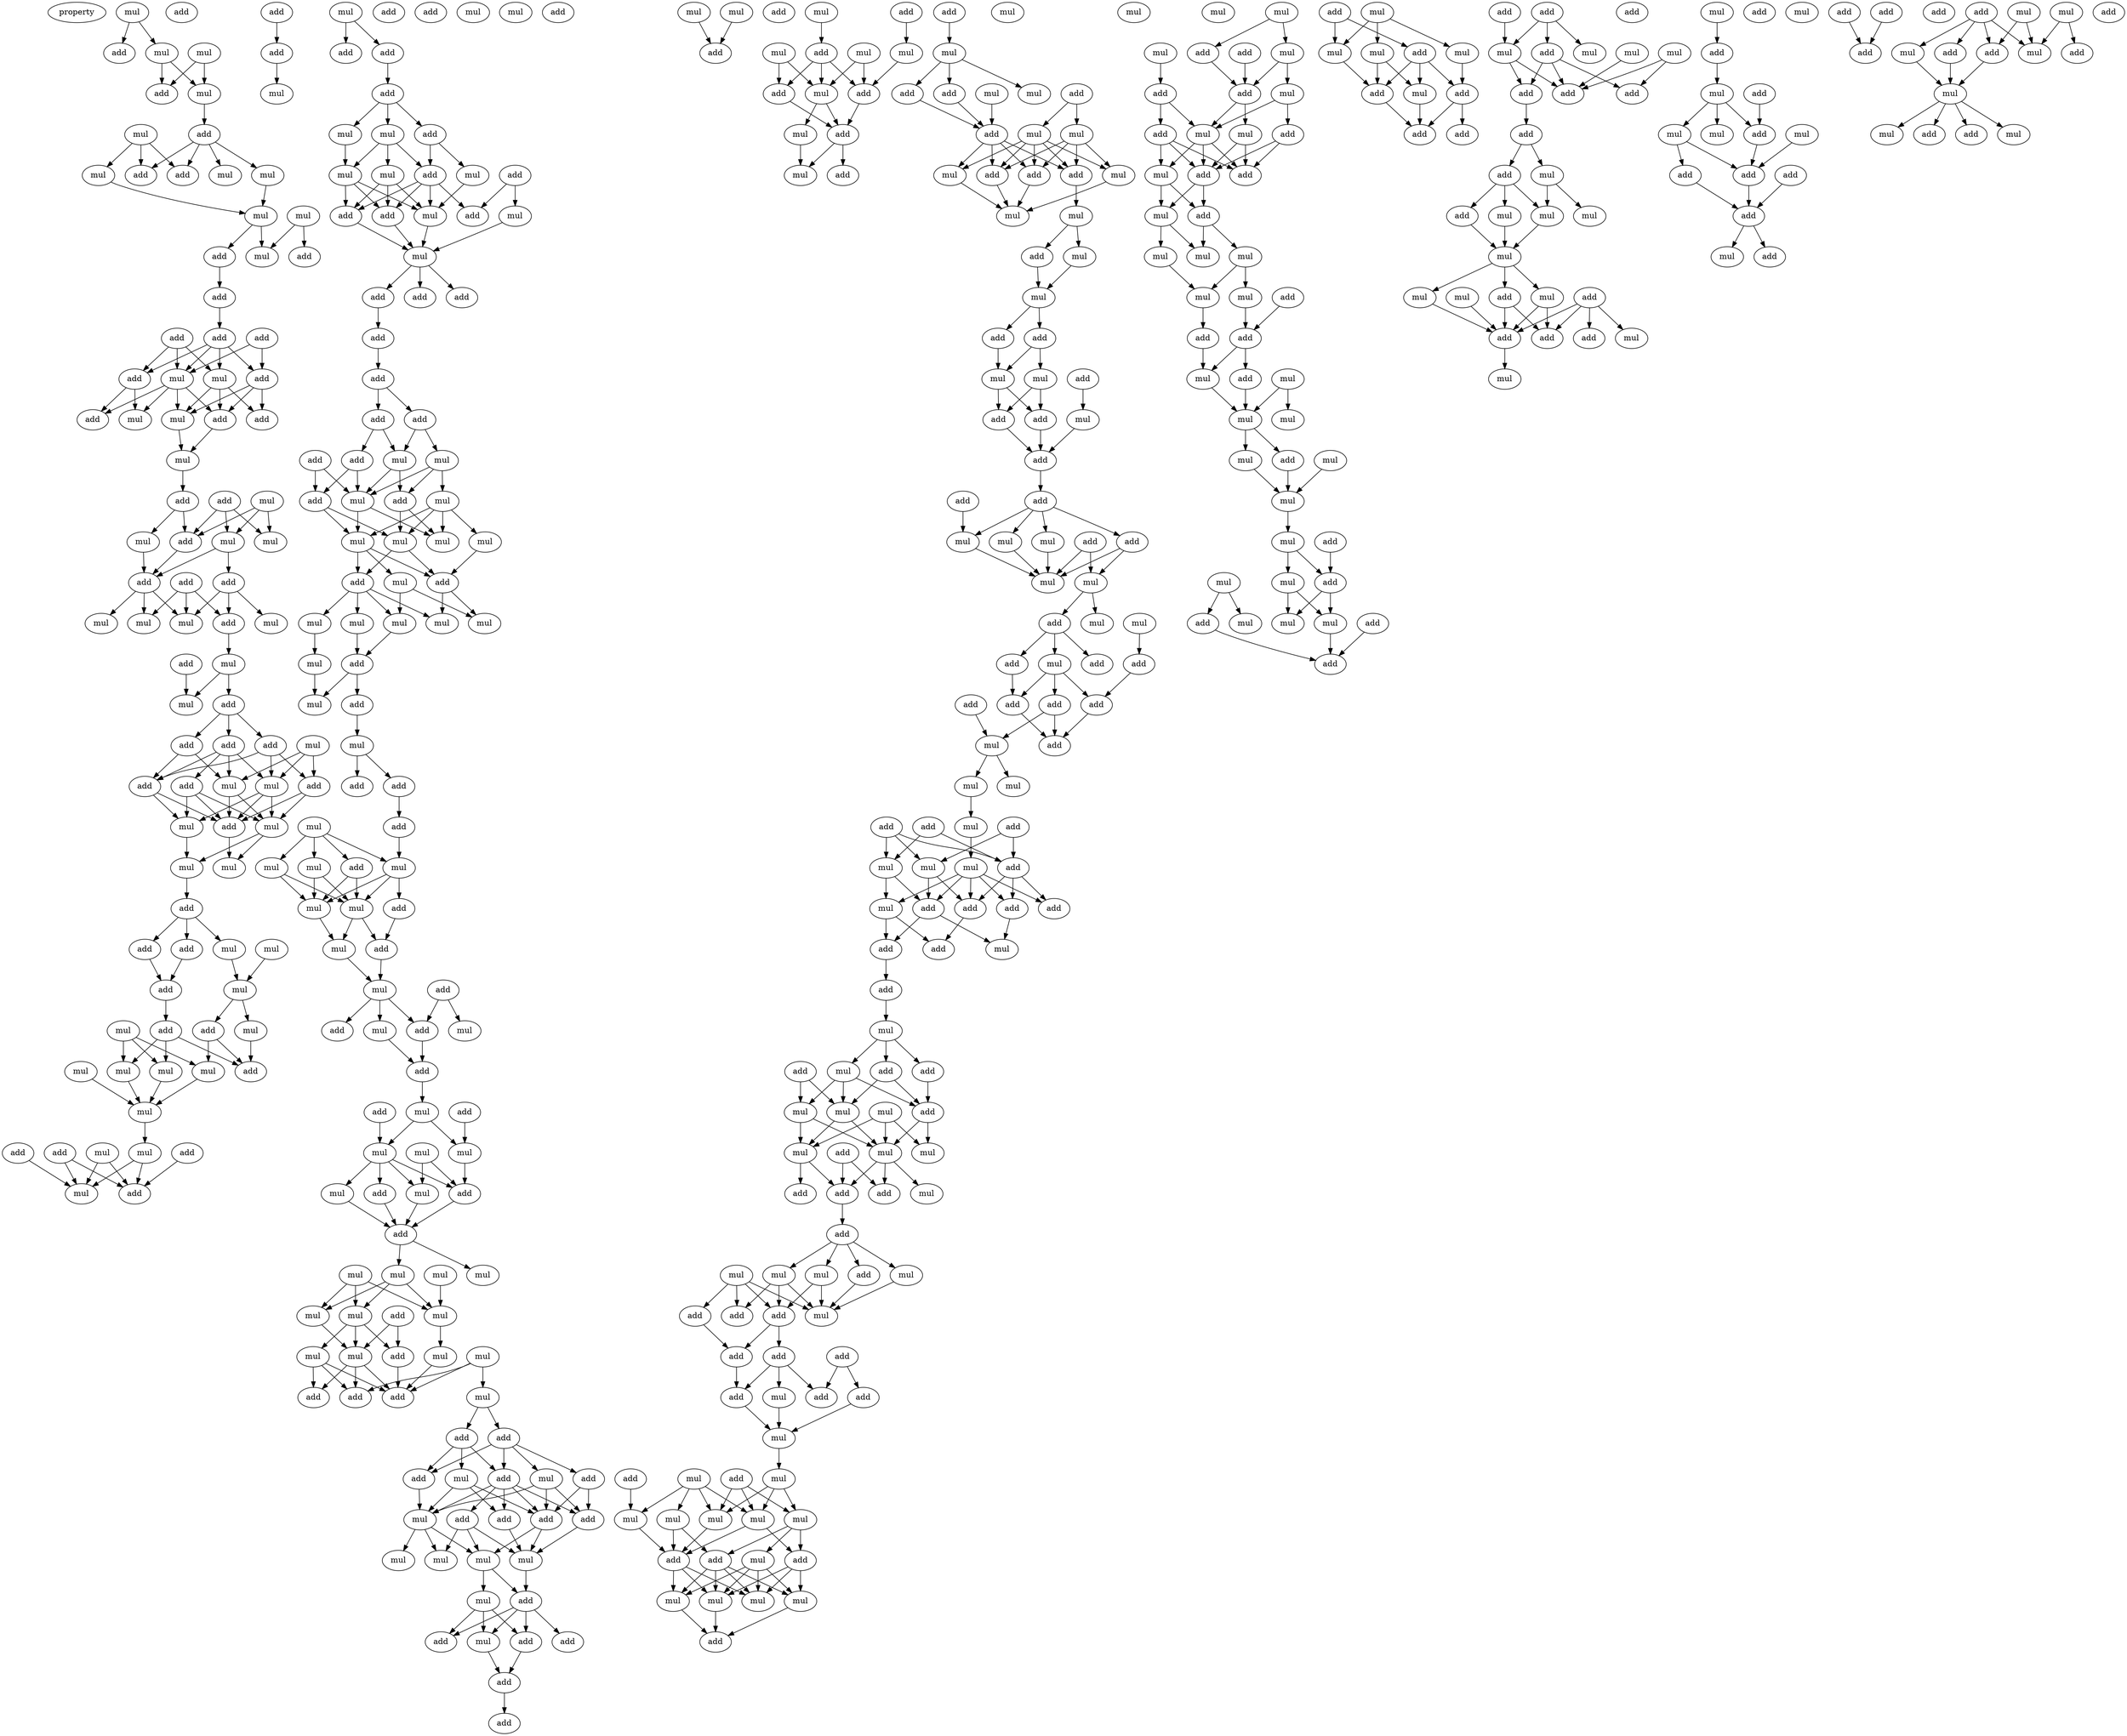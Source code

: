 digraph {
    node [fontcolor=black]
    property [mul=2,lf=1.3]
    0 [ label = mul ];
    1 [ label = mul ];
    2 [ label = mul ];
    3 [ label = add ];
    4 [ label = add ];
    5 [ label = mul ];
    6 [ label = mul ];
    7 [ label = add ];
    8 [ label = mul ];
    9 [ label = add ];
    10 [ label = mul ];
    11 [ label = mul ];
    12 [ label = add ];
    13 [ label = mul ];
    14 [ label = mul ];
    15 [ label = mul ];
    16 [ label = add ];
    17 [ label = add ];
    18 [ label = add ];
    19 [ label = add ];
    20 [ label = add ];
    21 [ label = add ];
    22 [ label = add ];
    23 [ label = mul ];
    24 [ label = add ];
    25 [ label = mul ];
    26 [ label = add ];
    27 [ label = add ];
    28 [ label = mul ];
    29 [ label = mul ];
    30 [ label = add ];
    31 [ label = mul ];
    32 [ label = mul ];
    33 [ label = add ];
    34 [ label = add ];
    35 [ label = add ];
    36 [ label = mul ];
    37 [ label = mul ];
    38 [ label = mul ];
    39 [ label = add ];
    40 [ label = add ];
    41 [ label = add ];
    42 [ label = mul ];
    43 [ label = mul ];
    44 [ label = add ];
    45 [ label = mul ];
    46 [ label = mul ];
    47 [ label = mul ];
    48 [ label = add ];
    49 [ label = mul ];
    50 [ label = add ];
    51 [ label = mul ];
    52 [ label = add ];
    53 [ label = add ];
    54 [ label = add ];
    55 [ label = add ];
    56 [ label = add ];
    57 [ label = add ];
    58 [ label = mul ];
    59 [ label = mul ];
    60 [ label = add ];
    61 [ label = mul ];
    62 [ label = mul ];
    63 [ label = mul ];
    64 [ label = mul ];
    65 [ label = add ];
    66 [ label = add ];
    67 [ label = add ];
    68 [ label = mul ];
    69 [ label = add ];
    70 [ label = mul ];
    71 [ label = add ];
    72 [ label = mul ];
    73 [ label = mul ];
    74 [ label = add ];
    75 [ label = add ];
    76 [ label = mul ];
    77 [ label = mul ];
    78 [ label = mul ];
    79 [ label = add ];
    80 [ label = mul ];
    81 [ label = mul ];
    82 [ label = mul ];
    83 [ label = add ];
    84 [ label = mul ];
    85 [ label = add ];
    86 [ label = add ];
    87 [ label = mul ];
    88 [ label = mul ];
    89 [ label = add ];
    90 [ label = add ];
    91 [ label = add ];
    92 [ label = mul ];
    93 [ label = mul ];
    94 [ label = add ];
    95 [ label = add ];
    96 [ label = add ];
    97 [ label = add ];
    98 [ label = mul ];
    99 [ label = mul ];
    100 [ label = add ];
    101 [ label = add ];
    102 [ label = add ];
    103 [ label = mul ];
    104 [ label = mul ];
    105 [ label = mul ];
    106 [ label = add ];
    107 [ label = add ];
    108 [ label = add ];
    109 [ label = mul ];
    110 [ label = add ];
    111 [ label = mul ];
    112 [ label = mul ];
    113 [ label = add ];
    114 [ label = add ];
    115 [ label = add ];
    116 [ label = add ];
    117 [ label = add ];
    118 [ label = add ];
    119 [ label = add ];
    120 [ label = add ];
    121 [ label = mul ];
    122 [ label = mul ];
    123 [ label = add ];
    124 [ label = mul ];
    125 [ label = add ];
    126 [ label = mul ];
    127 [ label = add ];
    128 [ label = mul ];
    129 [ label = mul ];
    130 [ label = mul ];
    131 [ label = mul ];
    132 [ label = mul ];
    133 [ label = add ];
    134 [ label = add ];
    135 [ label = mul ];
    136 [ label = mul ];
    137 [ label = mul ];
    138 [ label = mul ];
    139 [ label = mul ];
    140 [ label = add ];
    141 [ label = mul ];
    142 [ label = add ];
    143 [ label = mul ];
    144 [ label = mul ];
    145 [ label = add ];
    146 [ label = add ];
    147 [ label = add ];
    148 [ label = mul ];
    149 [ label = mul ];
    150 [ label = mul ];
    151 [ label = add ];
    152 [ label = mul ];
    153 [ label = mul ];
    154 [ label = add ];
    155 [ label = mul ];
    156 [ label = mul ];
    157 [ label = mul ];
    158 [ label = add ];
    159 [ label = add ];
    160 [ label = mul ];
    161 [ label = mul ];
    162 [ label = add ];
    163 [ label = mul ];
    164 [ label = add ];
    165 [ label = add ];
    166 [ label = add ];
    167 [ label = add ];
    168 [ label = mul ];
    169 [ label = mul ];
    170 [ label = mul ];
    171 [ label = mul ];
    172 [ label = mul ];
    173 [ label = add ];
    174 [ label = add ];
    175 [ label = mul ];
    176 [ label = add ];
    177 [ label = mul ];
    178 [ label = mul ];
    179 [ label = mul ];
    180 [ label = mul ];
    181 [ label = mul ];
    182 [ label = mul ];
    183 [ label = add ];
    184 [ label = mul ];
    185 [ label = mul ];
    186 [ label = mul ];
    187 [ label = mul ];
    188 [ label = mul ];
    189 [ label = add ];
    190 [ label = mul ];
    191 [ label = add ];
    192 [ label = mul ];
    193 [ label = add ];
    194 [ label = add ];
    195 [ label = add ];
    196 [ label = add ];
    197 [ label = mul ];
    198 [ label = add ];
    199 [ label = add ];
    200 [ label = add ];
    201 [ label = mul ];
    202 [ label = add ];
    203 [ label = mul ];
    204 [ label = add ];
    205 [ label = add ];
    206 [ label = add ];
    207 [ label = mul ];
    208 [ label = mul ];
    209 [ label = mul ];
    210 [ label = mul ];
    211 [ label = mul ];
    212 [ label = add ];
    213 [ label = mul ];
    214 [ label = add ];
    215 [ label = add ];
    216 [ label = add ];
    217 [ label = add ];
    218 [ label = add ];
    219 [ label = mul ];
    220 [ label = add ];
    221 [ label = add ];
    222 [ label = mul ];
    223 [ label = add ];
    224 [ label = mul ];
    225 [ label = add ];
    226 [ label = mul ];
    227 [ label = add ];
    228 [ label = mul ];
    229 [ label = mul ];
    230 [ label = mul ];
    231 [ label = add ];
    232 [ label = add ];
    233 [ label = add ];
    234 [ label = mul ];
    235 [ label = add ];
    236 [ label = mul ];
    237 [ label = add ];
    238 [ label = mul ];
    239 [ label = add ];
    240 [ label = mul ];
    241 [ label = add ];
    242 [ label = mul ];
    243 [ label = add ];
    244 [ label = mul ];
    245 [ label = mul ];
    246 [ label = add ];
    247 [ label = add ];
    248 [ label = mul ];
    249 [ label = mul ];
    250 [ label = add ];
    251 [ label = add ];
    252 [ label = mul ];
    253 [ label = mul ];
    254 [ label = add ];
    255 [ label = mul ];
    256 [ label = mul ];
    257 [ label = add ];
    258 [ label = add ];
    259 [ label = add ];
    260 [ label = mul ];
    261 [ label = mul ];
    262 [ label = add ];
    263 [ label = add ];
    264 [ label = mul ];
    265 [ label = add ];
    266 [ label = add ];
    267 [ label = add ];
    268 [ label = mul ];
    269 [ label = mul ];
    270 [ label = add ];
    271 [ label = add ];
    272 [ label = mul ];
    273 [ label = mul ];
    274 [ label = mul ];
    275 [ label = mul ];
    276 [ label = mul ];
    277 [ label = add ];
    278 [ label = add ];
    279 [ label = mul ];
    280 [ label = add ];
    281 [ label = add ];
    282 [ label = add ];
    283 [ label = add ];
    284 [ label = add ];
    285 [ label = add ];
    286 [ label = mul ];
    287 [ label = add ];
    288 [ label = mul ];
    289 [ label = mul ];
    290 [ label = mul ];
    291 [ label = add ];
    292 [ label = add ];
    293 [ label = add ];
    294 [ label = mul ];
    295 [ label = add ];
    296 [ label = mul ];
    297 [ label = mul ];
    298 [ label = add ];
    299 [ label = add ];
    300 [ label = add ];
    301 [ label = add ];
    302 [ label = mul ];
    303 [ label = mul ];
    304 [ label = add ];
    305 [ label = mul ];
    306 [ label = add ];
    307 [ label = add ];
    308 [ label = mul ];
    309 [ label = add ];
    310 [ label = add ];
    311 [ label = mul ];
    312 [ label = add ];
    313 [ label = mul ];
    314 [ label = mul ];
    315 [ label = mul ];
    316 [ label = add ];
    317 [ label = mul ];
    318 [ label = mul ];
    319 [ label = add ];
    320 [ label = mul ];
    321 [ label = add ];
    322 [ label = add ];
    323 [ label = add ];
    324 [ label = mul ];
    325 [ label = add ];
    326 [ label = mul ];
    327 [ label = mul ];
    328 [ label = add ];
    329 [ label = mul ];
    330 [ label = mul ];
    331 [ label = add ];
    332 [ label = add ];
    333 [ label = mul ];
    334 [ label = add ];
    335 [ label = add ];
    336 [ label = add ];
    337 [ label = add ];
    338 [ label = mul ];
    339 [ label = add ];
    340 [ label = add ];
    341 [ label = mul ];
    342 [ label = add ];
    343 [ label = mul ];
    344 [ label = add ];
    345 [ label = mul ];
    346 [ label = add ];
    347 [ label = mul ];
    348 [ label = mul ];
    349 [ label = mul ];
    350 [ label = mul ];
    351 [ label = mul ];
    352 [ label = mul ];
    353 [ label = add ];
    354 [ label = add ];
    355 [ label = mul ];
    356 [ label = add ];
    357 [ label = mul ];
    358 [ label = mul ];
    359 [ label = mul ];
    360 [ label = mul ];
    361 [ label = mul ];
    362 [ label = add ];
    363 [ label = mul ];
    364 [ label = add ];
    365 [ label = mul ];
    366 [ label = mul ];
    367 [ label = add ];
    368 [ label = add ];
    369 [ label = add ];
    370 [ label = mul ];
    371 [ label = mul ];
    372 [ label = add ];
    373 [ label = mul ];
    374 [ label = add ];
    375 [ label = add ];
    376 [ label = add ];
    377 [ label = mul ];
    378 [ label = mul ];
    379 [ label = add ];
    380 [ label = mul ];
    381 [ label = mul ];
    382 [ label = mul ];
    383 [ label = mul ];
    384 [ label = mul ];
    385 [ label = add ];
    386 [ label = add ];
    387 [ label = add ];
    388 [ label = mul ];
    389 [ label = mul ];
    390 [ label = add ];
    391 [ label = mul ];
    392 [ label = mul ];
    393 [ label = add ];
    394 [ label = mul ];
    395 [ label = mul ];
    396 [ label = mul ];
    397 [ label = add ];
    398 [ label = mul ];
    399 [ label = mul ];
    400 [ label = add ];
    401 [ label = mul ];
    402 [ label = add ];
    403 [ label = add ];
    404 [ label = mul ];
    405 [ label = mul ];
    406 [ label = mul ];
    407 [ label = add ];
    408 [ label = mul ];
    409 [ label = add ];
    410 [ label = add ];
    411 [ label = mul ];
    412 [ label = mul ];
    413 [ label = mul ];
    414 [ label = add ];
    415 [ label = add ];
    416 [ label = mul ];
    417 [ label = add ];
    418 [ label = add ];
    419 [ label = add ];
    420 [ label = add ];
    421 [ label = mul ];
    422 [ label = mul ];
    423 [ label = mul ];
    424 [ label = mul ];
    425 [ label = add ];
    426 [ label = add ];
    427 [ label = add ];
    428 [ label = add ];
    429 [ label = add ];
    430 [ label = add ];
    431 [ label = mul ];
    432 [ label = mul ];
    433 [ label = add ];
    434 [ label = add ];
    435 [ label = mul ];
    436 [ label = mul ];
    437 [ label = mul ];
    438 [ label = add ];
    439 [ label = mul ];
    440 [ label = mul ];
    441 [ label = mul ];
    442 [ label = add ];
    443 [ label = add ];
    444 [ label = add ];
    445 [ label = add ];
    446 [ label = mul ];
    447 [ label = mul ];
    448 [ label = mul ];
    449 [ label = add ];
    450 [ label = add ];
    451 [ label = add ];
    452 [ label = mul ];
    453 [ label = mul ];
    454 [ label = add ];
    455 [ label = mul ];
    456 [ label = mul ];
    457 [ label = add ];
    458 [ label = add ];
    459 [ label = mul ];
    460 [ label = add ];
    461 [ label = add ];
    462 [ label = mul ];
    463 [ label = add ];
    464 [ label = add ];
    465 [ label = add ];
    466 [ label = add ];
    467 [ label = add ];
    468 [ label = mul ];
    469 [ label = add ];
    470 [ label = mul ];
    471 [ label = add ];
    472 [ label = mul ];
    473 [ label = add ];
    474 [ label = add ];
    475 [ label = mul ];
    476 [ label = mul ];
    477 [ label = add ];
    478 [ label = mul ];
    479 [ label = add ];
    480 [ label = add ];
    481 [ label = mul ];
    0 -> 1 [ name = 0 ];
    0 -> 3 [ name = 1 ];
    1 -> 4 [ name = 2 ];
    1 -> 5 [ name = 3 ];
    2 -> 4 [ name = 4 ];
    2 -> 5 [ name = 5 ];
    5 -> 7 [ name = 6 ];
    6 -> 9 [ name = 7 ];
    6 -> 11 [ name = 8 ];
    6 -> 12 [ name = 9 ];
    7 -> 8 [ name = 10 ];
    7 -> 9 [ name = 11 ];
    7 -> 10 [ name = 12 ];
    7 -> 12 [ name = 13 ];
    8 -> 13 [ name = 14 ];
    11 -> 13 [ name = 15 ];
    13 -> 15 [ name = 16 ];
    13 -> 17 [ name = 17 ];
    14 -> 15 [ name = 18 ];
    14 -> 16 [ name = 19 ];
    17 -> 18 [ name = 20 ];
    18 -> 21 [ name = 21 ];
    19 -> 22 [ name = 22 ];
    19 -> 23 [ name = 23 ];
    19 -> 25 [ name = 24 ];
    20 -> 24 [ name = 25 ];
    20 -> 25 [ name = 26 ];
    21 -> 22 [ name = 27 ];
    21 -> 23 [ name = 28 ];
    21 -> 24 [ name = 29 ];
    21 -> 25 [ name = 30 ];
    22 -> 27 [ name = 31 ];
    22 -> 29 [ name = 32 ];
    23 -> 26 [ name = 33 ];
    23 -> 28 [ name = 34 ];
    23 -> 30 [ name = 35 ];
    24 -> 26 [ name = 36 ];
    24 -> 28 [ name = 37 ];
    24 -> 30 [ name = 38 ];
    25 -> 26 [ name = 39 ];
    25 -> 27 [ name = 40 ];
    25 -> 28 [ name = 41 ];
    25 -> 29 [ name = 42 ];
    26 -> 31 [ name = 43 ];
    28 -> 31 [ name = 44 ];
    31 -> 34 [ name = 45 ];
    32 -> 35 [ name = 46 ];
    32 -> 36 [ name = 47 ];
    32 -> 38 [ name = 48 ];
    33 -> 35 [ name = 49 ];
    33 -> 36 [ name = 50 ];
    33 -> 38 [ name = 51 ];
    34 -> 35 [ name = 52 ];
    34 -> 37 [ name = 53 ];
    35 -> 39 [ name = 54 ];
    36 -> 39 [ name = 55 ];
    36 -> 41 [ name = 56 ];
    37 -> 39 [ name = 57 ];
    39 -> 43 [ name = 58 ];
    39 -> 45 [ name = 59 ];
    39 -> 46 [ name = 60 ];
    40 -> 43 [ name = 61 ];
    40 -> 44 [ name = 62 ];
    40 -> 45 [ name = 63 ];
    41 -> 42 [ name = 64 ];
    41 -> 44 [ name = 65 ];
    41 -> 45 [ name = 66 ];
    44 -> 47 [ name = 67 ];
    47 -> 49 [ name = 68 ];
    47 -> 50 [ name = 69 ];
    48 -> 49 [ name = 70 ];
    50 -> 52 [ name = 71 ];
    50 -> 53 [ name = 72 ];
    50 -> 54 [ name = 73 ];
    51 -> 56 [ name = 74 ];
    51 -> 58 [ name = 75 ];
    51 -> 59 [ name = 76 ];
    52 -> 55 [ name = 77 ];
    52 -> 56 [ name = 78 ];
    52 -> 59 [ name = 79 ];
    53 -> 55 [ name = 80 ];
    53 -> 57 [ name = 81 ];
    53 -> 58 [ name = 82 ];
    53 -> 59 [ name = 83 ];
    54 -> 55 [ name = 84 ];
    54 -> 58 [ name = 85 ];
    55 -> 60 [ name = 86 ];
    55 -> 61 [ name = 87 ];
    56 -> 60 [ name = 88 ];
    56 -> 62 [ name = 89 ];
    57 -> 60 [ name = 90 ];
    57 -> 61 [ name = 91 ];
    57 -> 62 [ name = 92 ];
    58 -> 60 [ name = 93 ];
    58 -> 62 [ name = 94 ];
    59 -> 60 [ name = 95 ];
    59 -> 61 [ name = 96 ];
    59 -> 62 [ name = 97 ];
    60 -> 64 [ name = 98 ];
    61 -> 63 [ name = 99 ];
    62 -> 63 [ name = 100 ];
    62 -> 64 [ name = 101 ];
    63 -> 65 [ name = 102 ];
    65 -> 66 [ name = 103 ];
    65 -> 67 [ name = 104 ];
    65 -> 70 [ name = 105 ];
    66 -> 71 [ name = 106 ];
    67 -> 71 [ name = 107 ];
    68 -> 72 [ name = 108 ];
    70 -> 72 [ name = 109 ];
    71 -> 74 [ name = 110 ];
    72 -> 73 [ name = 111 ];
    72 -> 75 [ name = 112 ];
    73 -> 79 [ name = 113 ];
    74 -> 78 [ name = 114 ];
    74 -> 79 [ name = 115 ];
    74 -> 80 [ name = 116 ];
    75 -> 77 [ name = 117 ];
    75 -> 79 [ name = 118 ];
    76 -> 77 [ name = 119 ];
    76 -> 78 [ name = 120 ];
    76 -> 80 [ name = 121 ];
    77 -> 82 [ name = 122 ];
    78 -> 82 [ name = 123 ];
    80 -> 82 [ name = 124 ];
    81 -> 82 [ name = 125 ];
    82 -> 84 [ name = 126 ];
    83 -> 89 [ name = 127 ];
    84 -> 88 [ name = 128 ];
    84 -> 89 [ name = 129 ];
    85 -> 88 [ name = 130 ];
    86 -> 88 [ name = 131 ];
    86 -> 89 [ name = 132 ];
    87 -> 88 [ name = 133 ];
    87 -> 89 [ name = 134 ];
    90 -> 91 [ name = 135 ];
    91 -> 93 [ name = 136 ];
    92 -> 95 [ name = 137 ];
    92 -> 96 [ name = 138 ];
    96 -> 97 [ name = 139 ];
    97 -> 98 [ name = 140 ];
    97 -> 99 [ name = 141 ];
    97 -> 100 [ name = 142 ];
    98 -> 104 [ name = 143 ];
    99 -> 103 [ name = 144 ];
    99 -> 104 [ name = 145 ];
    99 -> 106 [ name = 146 ];
    100 -> 105 [ name = 147 ];
    100 -> 106 [ name = 148 ];
    102 -> 107 [ name = 149 ];
    102 -> 111 [ name = 150 ];
    103 -> 108 [ name = 151 ];
    103 -> 109 [ name = 152 ];
    103 -> 110 [ name = 153 ];
    104 -> 108 [ name = 154 ];
    104 -> 109 [ name = 155 ];
    104 -> 110 [ name = 156 ];
    105 -> 109 [ name = 157 ];
    106 -> 107 [ name = 158 ];
    106 -> 108 [ name = 159 ];
    106 -> 109 [ name = 160 ];
    106 -> 110 [ name = 161 ];
    108 -> 112 [ name = 162 ];
    109 -> 112 [ name = 163 ];
    110 -> 112 [ name = 164 ];
    111 -> 112 [ name = 165 ];
    112 -> 113 [ name = 166 ];
    112 -> 114 [ name = 167 ];
    112 -> 115 [ name = 168 ];
    113 -> 116 [ name = 169 ];
    116 -> 117 [ name = 170 ];
    117 -> 118 [ name = 171 ];
    117 -> 119 [ name = 172 ];
    118 -> 120 [ name = 173 ];
    118 -> 122 [ name = 174 ];
    119 -> 121 [ name = 175 ];
    119 -> 122 [ name = 176 ];
    120 -> 124 [ name = 177 ];
    120 -> 125 [ name = 178 ];
    121 -> 124 [ name = 179 ];
    121 -> 126 [ name = 180 ];
    121 -> 127 [ name = 181 ];
    122 -> 124 [ name = 182 ];
    122 -> 127 [ name = 183 ];
    123 -> 124 [ name = 184 ];
    123 -> 125 [ name = 185 ];
    124 -> 128 [ name = 186 ];
    124 -> 131 [ name = 187 ];
    125 -> 129 [ name = 188 ];
    125 -> 131 [ name = 189 ];
    126 -> 128 [ name = 190 ];
    126 -> 129 [ name = 191 ];
    126 -> 130 [ name = 192 ];
    126 -> 131 [ name = 193 ];
    127 -> 128 [ name = 194 ];
    127 -> 129 [ name = 195 ];
    129 -> 133 [ name = 196 ];
    129 -> 134 [ name = 197 ];
    130 -> 134 [ name = 198 ];
    131 -> 132 [ name = 199 ];
    131 -> 133 [ name = 200 ];
    131 -> 134 [ name = 201 ];
    132 -> 137 [ name = 202 ];
    132 -> 138 [ name = 203 ];
    133 -> 135 [ name = 204 ];
    133 -> 136 [ name = 205 ];
    133 -> 137 [ name = 206 ];
    133 -> 139 [ name = 207 ];
    134 -> 138 [ name = 208 ];
    134 -> 139 [ name = 209 ];
    135 -> 140 [ name = 210 ];
    136 -> 141 [ name = 211 ];
    137 -> 140 [ name = 212 ];
    140 -> 142 [ name = 213 ];
    140 -> 143 [ name = 214 ];
    141 -> 143 [ name = 215 ];
    142 -> 144 [ name = 216 ];
    144 -> 145 [ name = 217 ];
    144 -> 146 [ name = 218 ];
    146 -> 147 [ name = 219 ];
    147 -> 150 [ name = 220 ];
    148 -> 149 [ name = 221 ];
    148 -> 150 [ name = 222 ];
    148 -> 151 [ name = 223 ];
    148 -> 153 [ name = 224 ];
    149 -> 155 [ name = 225 ];
    149 -> 156 [ name = 226 ];
    150 -> 154 [ name = 227 ];
    150 -> 155 [ name = 228 ];
    150 -> 156 [ name = 229 ];
    151 -> 155 [ name = 230 ];
    151 -> 156 [ name = 231 ];
    153 -> 155 [ name = 232 ];
    153 -> 156 [ name = 233 ];
    154 -> 158 [ name = 234 ];
    155 -> 157 [ name = 235 ];
    156 -> 157 [ name = 236 ];
    156 -> 158 [ name = 237 ];
    157 -> 160 [ name = 238 ];
    158 -> 160 [ name = 239 ];
    159 -> 161 [ name = 240 ];
    159 -> 164 [ name = 241 ];
    160 -> 162 [ name = 242 ];
    160 -> 163 [ name = 243 ];
    160 -> 164 [ name = 244 ];
    163 -> 165 [ name = 245 ];
    164 -> 165 [ name = 246 ];
    165 -> 168 [ name = 247 ];
    166 -> 170 [ name = 248 ];
    167 -> 171 [ name = 249 ];
    168 -> 170 [ name = 250 ];
    168 -> 171 [ name = 251 ];
    169 -> 174 [ name = 252 ];
    169 -> 175 [ name = 253 ];
    170 -> 174 [ name = 254 ];
    171 -> 172 [ name = 255 ];
    171 -> 173 [ name = 256 ];
    171 -> 174 [ name = 257 ];
    171 -> 175 [ name = 258 ];
    172 -> 176 [ name = 259 ];
    173 -> 176 [ name = 260 ];
    174 -> 176 [ name = 261 ];
    175 -> 176 [ name = 262 ];
    176 -> 177 [ name = 263 ];
    176 -> 180 [ name = 264 ];
    177 -> 182 [ name = 265 ];
    177 -> 184 [ name = 266 ];
    177 -> 185 [ name = 267 ];
    178 -> 182 [ name = 268 ];
    178 -> 184 [ name = 269 ];
    178 -> 185 [ name = 270 ];
    179 -> 185 [ name = 271 ];
    182 -> 188 [ name = 272 ];
    183 -> 188 [ name = 273 ];
    183 -> 189 [ name = 274 ];
    184 -> 186 [ name = 275 ];
    184 -> 188 [ name = 276 ];
    184 -> 189 [ name = 277 ];
    185 -> 187 [ name = 278 ];
    186 -> 191 [ name = 279 ];
    186 -> 193 [ name = 280 ];
    186 -> 194 [ name = 281 ];
    187 -> 194 [ name = 282 ];
    188 -> 191 [ name = 283 ];
    188 -> 193 [ name = 284 ];
    188 -> 194 [ name = 285 ];
    189 -> 194 [ name = 286 ];
    190 -> 192 [ name = 287 ];
    190 -> 193 [ name = 288 ];
    190 -> 194 [ name = 289 ];
    192 -> 195 [ name = 290 ];
    192 -> 196 [ name = 291 ];
    195 -> 197 [ name = 292 ];
    195 -> 199 [ name = 293 ];
    195 -> 200 [ name = 294 ];
    196 -> 198 [ name = 295 ];
    196 -> 199 [ name = 296 ];
    196 -> 200 [ name = 297 ];
    196 -> 201 [ name = 298 ];
    197 -> 203 [ name = 299 ];
    197 -> 204 [ name = 300 ];
    197 -> 206 [ name = 301 ];
    198 -> 202 [ name = 302 ];
    198 -> 204 [ name = 303 ];
    199 -> 202 [ name = 304 ];
    199 -> 203 [ name = 305 ];
    199 -> 204 [ name = 306 ];
    199 -> 205 [ name = 307 ];
    199 -> 206 [ name = 308 ];
    200 -> 203 [ name = 309 ];
    201 -> 202 [ name = 310 ];
    201 -> 203 [ name = 311 ];
    201 -> 204 [ name = 312 ];
    202 -> 210 [ name = 313 ];
    203 -> 207 [ name = 314 ];
    203 -> 208 [ name = 315 ];
    203 -> 209 [ name = 316 ];
    204 -> 209 [ name = 317 ];
    204 -> 210 [ name = 318 ];
    205 -> 208 [ name = 319 ];
    205 -> 209 [ name = 320 ];
    205 -> 210 [ name = 321 ];
    206 -> 210 [ name = 322 ];
    209 -> 211 [ name = 323 ];
    209 -> 212 [ name = 324 ];
    210 -> 212 [ name = 325 ];
    211 -> 213 [ name = 326 ];
    211 -> 214 [ name = 327 ];
    211 -> 216 [ name = 328 ];
    212 -> 213 [ name = 329 ];
    212 -> 214 [ name = 330 ];
    212 -> 216 [ name = 331 ];
    212 -> 217 [ name = 332 ];
    213 -> 218 [ name = 333 ];
    214 -> 218 [ name = 334 ];
    218 -> 220 [ name = 335 ];
    219 -> 223 [ name = 336 ];
    222 -> 223 [ name = 337 ];
    224 -> 227 [ name = 338 ];
    225 -> 226 [ name = 339 ];
    226 -> 231 [ name = 340 ];
    227 -> 230 [ name = 341 ];
    227 -> 231 [ name = 342 ];
    227 -> 232 [ name = 343 ];
    228 -> 230 [ name = 344 ];
    228 -> 232 [ name = 345 ];
    229 -> 230 [ name = 346 ];
    229 -> 231 [ name = 347 ];
    230 -> 233 [ name = 348 ];
    230 -> 234 [ name = 349 ];
    231 -> 233 [ name = 350 ];
    232 -> 233 [ name = 351 ];
    233 -> 236 [ name = 352 ];
    233 -> 237 [ name = 353 ];
    234 -> 236 [ name = 354 ];
    235 -> 238 [ name = 355 ];
    238 -> 239 [ name = 356 ];
    238 -> 240 [ name = 357 ];
    238 -> 243 [ name = 358 ];
    239 -> 246 [ name = 359 ];
    241 -> 244 [ name = 360 ];
    241 -> 245 [ name = 361 ];
    242 -> 246 [ name = 362 ];
    243 -> 246 [ name = 363 ];
    244 -> 247 [ name = 364 ];
    244 -> 248 [ name = 365 ];
    244 -> 250 [ name = 366 ];
    244 -> 251 [ name = 367 ];
    245 -> 247 [ name = 368 ];
    245 -> 248 [ name = 369 ];
    245 -> 249 [ name = 370 ];
    245 -> 250 [ name = 371 ];
    245 -> 251 [ name = 372 ];
    246 -> 247 [ name = 373 ];
    246 -> 249 [ name = 374 ];
    246 -> 250 [ name = 375 ];
    246 -> 251 [ name = 376 ];
    247 -> 252 [ name = 377 ];
    248 -> 252 [ name = 378 ];
    249 -> 252 [ name = 379 ];
    250 -> 253 [ name = 380 ];
    251 -> 252 [ name = 381 ];
    253 -> 254 [ name = 382 ];
    253 -> 255 [ name = 383 ];
    254 -> 256 [ name = 384 ];
    255 -> 256 [ name = 385 ];
    256 -> 257 [ name = 386 ];
    256 -> 258 [ name = 387 ];
    257 -> 260 [ name = 388 ];
    257 -> 261 [ name = 389 ];
    258 -> 261 [ name = 390 ];
    259 -> 264 [ name = 391 ];
    260 -> 262 [ name = 392 ];
    260 -> 263 [ name = 393 ];
    261 -> 262 [ name = 394 ];
    261 -> 263 [ name = 395 ];
    262 -> 265 [ name = 396 ];
    263 -> 265 [ name = 397 ];
    264 -> 265 [ name = 398 ];
    265 -> 267 [ name = 399 ];
    266 -> 269 [ name = 400 ];
    267 -> 268 [ name = 401 ];
    267 -> 269 [ name = 402 ];
    267 -> 271 [ name = 403 ];
    267 -> 272 [ name = 404 ];
    268 -> 274 [ name = 405 ];
    269 -> 274 [ name = 406 ];
    270 -> 273 [ name = 407 ];
    270 -> 274 [ name = 408 ];
    271 -> 273 [ name = 409 ];
    271 -> 274 [ name = 410 ];
    272 -> 274 [ name = 411 ];
    273 -> 275 [ name = 412 ];
    273 -> 277 [ name = 413 ];
    276 -> 280 [ name = 414 ];
    277 -> 278 [ name = 415 ];
    277 -> 279 [ name = 416 ];
    277 -> 281 [ name = 417 ];
    279 -> 282 [ name = 418 ];
    279 -> 283 [ name = 419 ];
    279 -> 285 [ name = 420 ];
    280 -> 283 [ name = 421 ];
    281 -> 285 [ name = 422 ];
    282 -> 286 [ name = 423 ];
    282 -> 287 [ name = 424 ];
    283 -> 287 [ name = 425 ];
    284 -> 286 [ name = 426 ];
    285 -> 287 [ name = 427 ];
    286 -> 288 [ name = 428 ];
    286 -> 289 [ name = 429 ];
    288 -> 290 [ name = 430 ];
    290 -> 296 [ name = 431 ];
    291 -> 294 [ name = 432 ];
    291 -> 295 [ name = 433 ];
    292 -> 294 [ name = 434 ];
    292 -> 295 [ name = 435 ];
    292 -> 297 [ name = 436 ];
    293 -> 295 [ name = 437 ];
    293 -> 297 [ name = 438 ];
    294 -> 298 [ name = 439 ];
    294 -> 300 [ name = 440 ];
    295 -> 299 [ name = 441 ];
    295 -> 300 [ name = 442 ];
    295 -> 301 [ name = 443 ];
    296 -> 298 [ name = 444 ];
    296 -> 299 [ name = 445 ];
    296 -> 300 [ name = 446 ];
    296 -> 301 [ name = 447 ];
    296 -> 302 [ name = 448 ];
    297 -> 298 [ name = 449 ];
    297 -> 302 [ name = 450 ];
    298 -> 303 [ name = 451 ];
    298 -> 304 [ name = 452 ];
    300 -> 306 [ name = 453 ];
    301 -> 303 [ name = 454 ];
    302 -> 304 [ name = 455 ];
    302 -> 306 [ name = 456 ];
    304 -> 307 [ name = 457 ];
    307 -> 308 [ name = 458 ];
    308 -> 309 [ name = 459 ];
    308 -> 310 [ name = 460 ];
    308 -> 311 [ name = 461 ];
    309 -> 314 [ name = 462 ];
    309 -> 316 [ name = 463 ];
    310 -> 316 [ name = 464 ];
    311 -> 313 [ name = 465 ];
    311 -> 314 [ name = 466 ];
    311 -> 316 [ name = 467 ];
    312 -> 313 [ name = 468 ];
    312 -> 314 [ name = 469 ];
    313 -> 317 [ name = 470 ];
    313 -> 320 [ name = 471 ];
    314 -> 317 [ name = 472 ];
    314 -> 320 [ name = 473 ];
    315 -> 317 [ name = 474 ];
    315 -> 318 [ name = 475 ];
    315 -> 320 [ name = 476 ];
    316 -> 318 [ name = 477 ];
    316 -> 320 [ name = 478 ];
    317 -> 322 [ name = 479 ];
    317 -> 323 [ name = 480 ];
    319 -> 321 [ name = 481 ];
    319 -> 323 [ name = 482 ];
    320 -> 321 [ name = 483 ];
    320 -> 323 [ name = 484 ];
    320 -> 324 [ name = 485 ];
    323 -> 325 [ name = 486 ];
    325 -> 326 [ name = 487 ];
    325 -> 328 [ name = 488 ];
    325 -> 329 [ name = 489 ];
    325 -> 330 [ name = 490 ];
    326 -> 332 [ name = 491 ];
    326 -> 333 [ name = 492 ];
    327 -> 331 [ name = 493 ];
    327 -> 332 [ name = 494 ];
    327 -> 333 [ name = 495 ];
    327 -> 334 [ name = 496 ];
    328 -> 333 [ name = 497 ];
    329 -> 332 [ name = 498 ];
    329 -> 333 [ name = 499 ];
    329 -> 334 [ name = 500 ];
    330 -> 333 [ name = 501 ];
    331 -> 337 [ name = 502 ];
    332 -> 336 [ name = 503 ];
    332 -> 337 [ name = 504 ];
    335 -> 339 [ name = 505 ];
    335 -> 342 [ name = 506 ];
    336 -> 340 [ name = 507 ];
    336 -> 341 [ name = 508 ];
    336 -> 342 [ name = 509 ];
    337 -> 340 [ name = 510 ];
    339 -> 343 [ name = 511 ];
    340 -> 343 [ name = 512 ];
    341 -> 343 [ name = 513 ];
    343 -> 345 [ name = 514 ];
    344 -> 348 [ name = 515 ];
    344 -> 349 [ name = 516 ];
    344 -> 350 [ name = 517 ];
    345 -> 348 [ name = 518 ];
    345 -> 349 [ name = 519 ];
    345 -> 350 [ name = 520 ];
    346 -> 351 [ name = 521 ];
    347 -> 348 [ name = 522 ];
    347 -> 349 [ name = 523 ];
    347 -> 351 [ name = 524 ];
    347 -> 352 [ name = 525 ];
    348 -> 353 [ name = 526 ];
    348 -> 354 [ name = 527 ];
    349 -> 354 [ name = 528 ];
    350 -> 353 [ name = 529 ];
    350 -> 355 [ name = 530 ];
    350 -> 356 [ name = 531 ];
    351 -> 354 [ name = 532 ];
    352 -> 354 [ name = 533 ];
    352 -> 356 [ name = 534 ];
    353 -> 358 [ name = 535 ];
    353 -> 360 [ name = 536 ];
    353 -> 361 [ name = 537 ];
    354 -> 357 [ name = 538 ];
    354 -> 358 [ name = 539 ];
    354 -> 361 [ name = 540 ];
    355 -> 357 [ name = 541 ];
    355 -> 358 [ name = 542 ];
    355 -> 360 [ name = 543 ];
    355 -> 361 [ name = 544 ];
    356 -> 357 [ name = 545 ];
    356 -> 358 [ name = 546 ];
    356 -> 360 [ name = 547 ];
    356 -> 361 [ name = 548 ];
    357 -> 362 [ name = 549 ];
    360 -> 362 [ name = 550 ];
    361 -> 362 [ name = 551 ];
    363 -> 364 [ name = 552 ];
    363 -> 366 [ name = 553 ];
    364 -> 369 [ name = 554 ];
    365 -> 368 [ name = 555 ];
    366 -> 369 [ name = 556 ];
    366 -> 370 [ name = 557 ];
    367 -> 369 [ name = 558 ];
    368 -> 373 [ name = 559 ];
    368 -> 374 [ name = 560 ];
    369 -> 371 [ name = 561 ];
    369 -> 373 [ name = 562 ];
    370 -> 372 [ name = 563 ];
    370 -> 373 [ name = 564 ];
    371 -> 375 [ name = 565 ];
    371 -> 376 [ name = 566 ];
    372 -> 375 [ name = 567 ];
    372 -> 376 [ name = 568 ];
    373 -> 375 [ name = 569 ];
    373 -> 376 [ name = 570 ];
    373 -> 377 [ name = 571 ];
    374 -> 375 [ name = 572 ];
    374 -> 376 [ name = 573 ];
    374 -> 377 [ name = 574 ];
    375 -> 378 [ name = 575 ];
    375 -> 379 [ name = 576 ];
    377 -> 378 [ name = 577 ];
    377 -> 379 [ name = 578 ];
    378 -> 380 [ name = 579 ];
    378 -> 382 [ name = 580 ];
    379 -> 381 [ name = 581 ];
    379 -> 382 [ name = 582 ];
    380 -> 383 [ name = 583 ];
    381 -> 383 [ name = 584 ];
    381 -> 384 [ name = 585 ];
    383 -> 387 [ name = 586 ];
    384 -> 386 [ name = 587 ];
    385 -> 386 [ name = 588 ];
    386 -> 388 [ name = 589 ];
    386 -> 390 [ name = 590 ];
    387 -> 388 [ name = 591 ];
    388 -> 392 [ name = 592 ];
    389 -> 391 [ name = 593 ];
    389 -> 392 [ name = 594 ];
    390 -> 392 [ name = 595 ];
    392 -> 393 [ name = 596 ];
    392 -> 394 [ name = 597 ];
    393 -> 396 [ name = 598 ];
    394 -> 396 [ name = 599 ];
    395 -> 396 [ name = 600 ];
    396 -> 398 [ name = 601 ];
    397 -> 400 [ name = 602 ];
    398 -> 399 [ name = 603 ];
    398 -> 400 [ name = 604 ];
    399 -> 404 [ name = 605 ];
    399 -> 405 [ name = 606 ];
    400 -> 404 [ name = 607 ];
    400 -> 405 [ name = 608 ];
    401 -> 403 [ name = 609 ];
    401 -> 406 [ name = 610 ];
    402 -> 407 [ name = 611 ];
    403 -> 407 [ name = 612 ];
    404 -> 407 [ name = 613 ];
    408 -> 411 [ name = 614 ];
    408 -> 412 [ name = 615 ];
    408 -> 413 [ name = 616 ];
    409 -> 410 [ name = 617 ];
    409 -> 413 [ name = 618 ];
    410 -> 414 [ name = 619 ];
    410 -> 415 [ name = 620 ];
    410 -> 416 [ name = 621 ];
    411 -> 414 [ name = 622 ];
    412 -> 415 [ name = 623 ];
    412 -> 416 [ name = 624 ];
    413 -> 415 [ name = 625 ];
    414 -> 417 [ name = 626 ];
    414 -> 418 [ name = 627 ];
    415 -> 418 [ name = 628 ];
    416 -> 418 [ name = 629 ];
    419 -> 421 [ name = 630 ];
    419 -> 423 [ name = 631 ];
    419 -> 425 [ name = 632 ];
    420 -> 423 [ name = 633 ];
    422 -> 427 [ name = 634 ];
    422 -> 428 [ name = 635 ];
    423 -> 426 [ name = 636 ];
    423 -> 427 [ name = 637 ];
    424 -> 427 [ name = 638 ];
    425 -> 426 [ name = 639 ];
    425 -> 427 [ name = 640 ];
    425 -> 428 [ name = 641 ];
    426 -> 429 [ name = 642 ];
    429 -> 430 [ name = 643 ];
    429 -> 431 [ name = 644 ];
    430 -> 433 [ name = 645 ];
    430 -> 435 [ name = 646 ];
    430 -> 436 [ name = 647 ];
    431 -> 432 [ name = 648 ];
    431 -> 435 [ name = 649 ];
    433 -> 437 [ name = 650 ];
    435 -> 437 [ name = 651 ];
    436 -> 437 [ name = 652 ];
    437 -> 438 [ name = 653 ];
    437 -> 439 [ name = 654 ];
    437 -> 440 [ name = 655 ];
    438 -> 444 [ name = 656 ];
    438 -> 445 [ name = 657 ];
    439 -> 444 [ name = 658 ];
    439 -> 445 [ name = 659 ];
    440 -> 445 [ name = 660 ];
    441 -> 445 [ name = 661 ];
    442 -> 443 [ name = 662 ];
    442 -> 444 [ name = 663 ];
    442 -> 445 [ name = 664 ];
    442 -> 446 [ name = 665 ];
    445 -> 447 [ name = 666 ];
    448 -> 450 [ name = 667 ];
    450 -> 452 [ name = 668 ];
    451 -> 454 [ name = 669 ];
    452 -> 453 [ name = 670 ];
    452 -> 454 [ name = 671 ];
    452 -> 456 [ name = 672 ];
    453 -> 458 [ name = 673 ];
    453 -> 460 [ name = 674 ];
    454 -> 460 [ name = 675 ];
    455 -> 460 [ name = 676 ];
    457 -> 461 [ name = 677 ];
    458 -> 461 [ name = 678 ];
    460 -> 461 [ name = 679 ];
    461 -> 462 [ name = 680 ];
    461 -> 466 [ name = 681 ];
    463 -> 467 [ name = 682 ];
    465 -> 467 [ name = 683 ];
    468 -> 472 [ name = 684 ];
    468 -> 473 [ name = 685 ];
    469 -> 471 [ name = 686 ];
    469 -> 472 [ name = 687 ];
    469 -> 474 [ name = 688 ];
    469 -> 475 [ name = 689 ];
    470 -> 472 [ name = 690 ];
    470 -> 474 [ name = 691 ];
    471 -> 476 [ name = 692 ];
    474 -> 476 [ name = 693 ];
    475 -> 476 [ name = 694 ];
    476 -> 478 [ name = 695 ];
    476 -> 479 [ name = 696 ];
    476 -> 480 [ name = 697 ];
    476 -> 481 [ name = 698 ];
}

